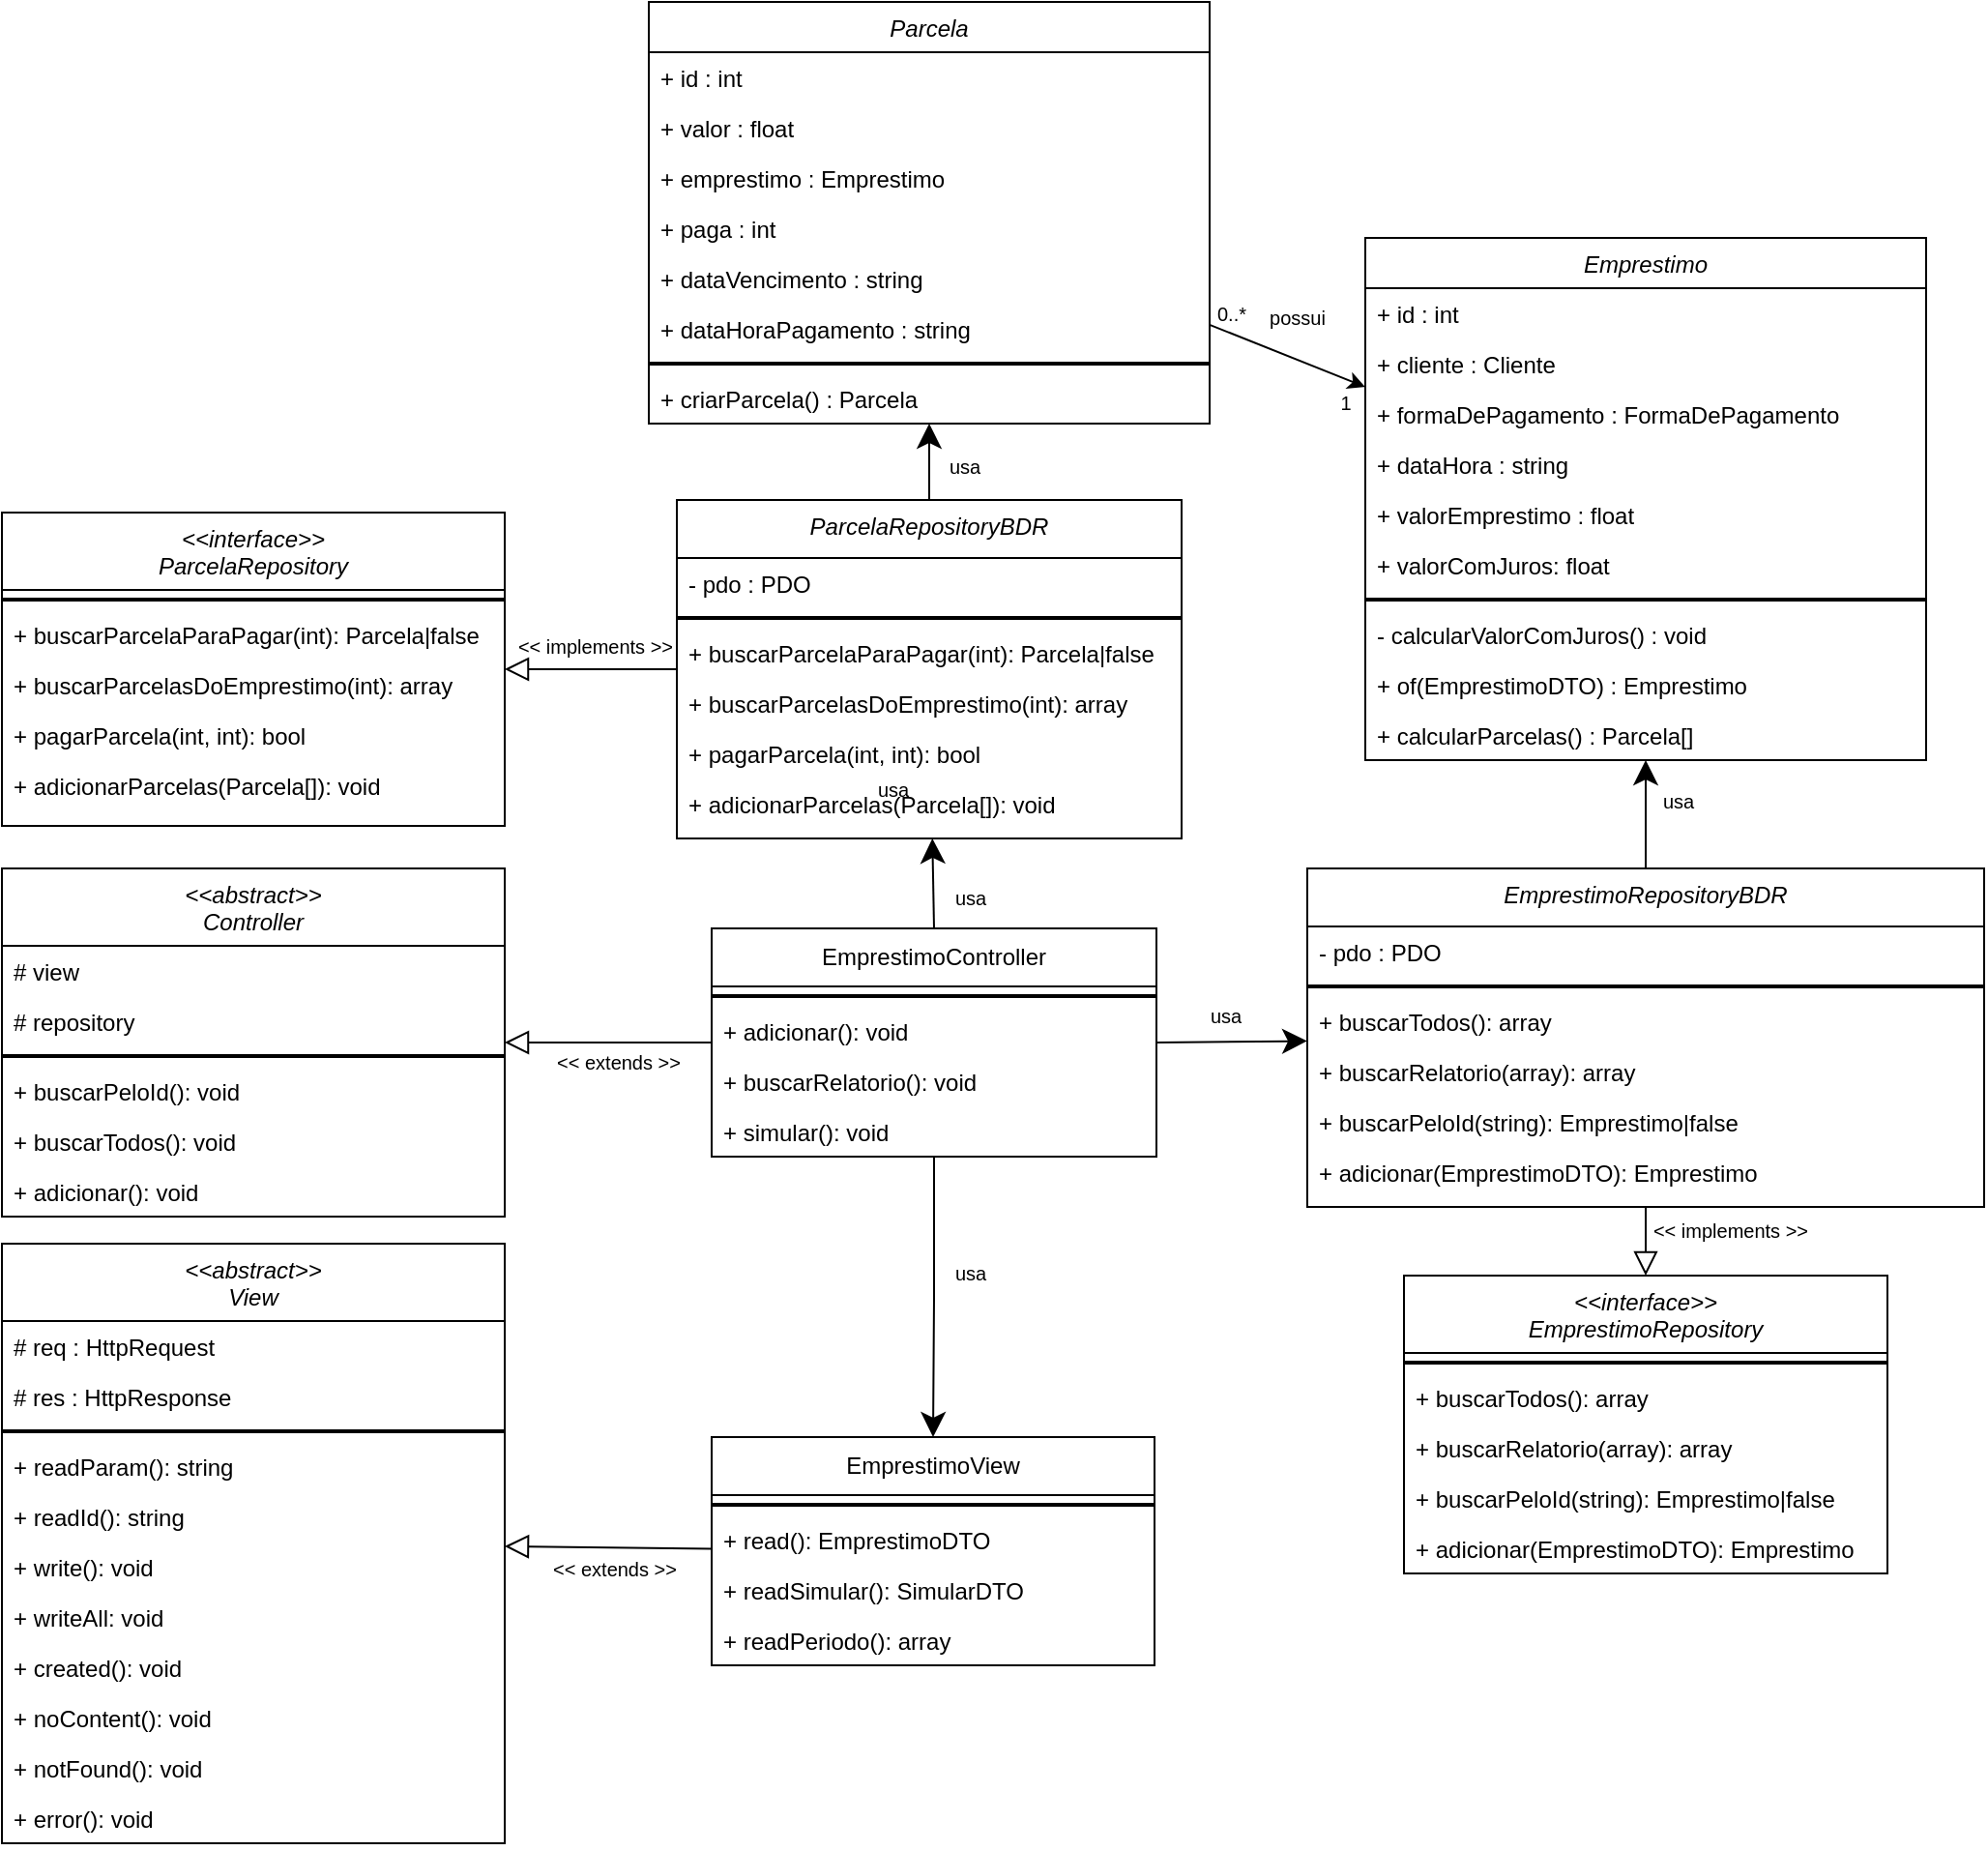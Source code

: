 <mxfile version="24.2.5" type="device">
  <diagram id="C5RBs43oDa-KdzZeNtuy" name="Page-1">
    <mxGraphModel dx="3033" dy="1286" grid="1" gridSize="10" guides="1" tooltips="1" connect="1" arrows="1" fold="1" page="1" pageScale="1" pageWidth="827" pageHeight="1169" math="0" shadow="0">
      <root>
        <mxCell id="WIyWlLk6GJQsqaUBKTNV-0" />
        <mxCell id="WIyWlLk6GJQsqaUBKTNV-1" parent="WIyWlLk6GJQsqaUBKTNV-0" />
        <mxCell id="zkfFHV4jXpPFQw0GAbJ--0" value="Emprestimo" style="swimlane;fontStyle=2;align=center;verticalAlign=top;childLayout=stackLayout;horizontal=1;startSize=26;horizontalStack=0;resizeParent=1;resizeLast=0;collapsible=1;marginBottom=0;rounded=0;shadow=0;strokeWidth=1;" parent="WIyWlLk6GJQsqaUBKTNV-1" vertex="1">
          <mxGeometry x="405" y="144" width="290" height="270" as="geometry">
            <mxRectangle x="230" y="140" width="160" height="26" as="alternateBounds" />
          </mxGeometry>
        </mxCell>
        <mxCell id="zkfFHV4jXpPFQw0GAbJ--1" value="+ id : int" style="text;align=left;verticalAlign=top;spacingLeft=4;spacingRight=4;overflow=hidden;rotatable=0;points=[[0,0.5],[1,0.5]];portConstraint=eastwest;" parent="zkfFHV4jXpPFQw0GAbJ--0" vertex="1">
          <mxGeometry y="26" width="290" height="26" as="geometry" />
        </mxCell>
        <mxCell id="zkfFHV4jXpPFQw0GAbJ--2" value="+ cliente : Cliente" style="text;align=left;verticalAlign=top;spacingLeft=4;spacingRight=4;overflow=hidden;rotatable=0;points=[[0,0.5],[1,0.5]];portConstraint=eastwest;rounded=0;shadow=0;html=0;" parent="zkfFHV4jXpPFQw0GAbJ--0" vertex="1">
          <mxGeometry y="52" width="290" height="26" as="geometry" />
        </mxCell>
        <mxCell id="zkfFHV4jXpPFQw0GAbJ--3" value="+ formaDePagamento : FormaDePagamento" style="text;align=left;verticalAlign=top;spacingLeft=4;spacingRight=4;overflow=hidden;rotatable=0;points=[[0,0.5],[1,0.5]];portConstraint=eastwest;rounded=0;shadow=0;html=0;" parent="zkfFHV4jXpPFQw0GAbJ--0" vertex="1">
          <mxGeometry y="78" width="290" height="26" as="geometry" />
        </mxCell>
        <mxCell id="FDm9K9OgZXYlGnzYdE6Z-0" value="+ dataHora : string" style="text;align=left;verticalAlign=top;spacingLeft=4;spacingRight=4;overflow=hidden;rotatable=0;points=[[0,0.5],[1,0.5]];portConstraint=eastwest;" parent="zkfFHV4jXpPFQw0GAbJ--0" vertex="1">
          <mxGeometry y="104" width="290" height="26" as="geometry" />
        </mxCell>
        <mxCell id="zkfFHV4jXpPFQw0GAbJ--5" value="+ valorEmprestimo : float&#xa;" style="text;align=left;verticalAlign=top;spacingLeft=4;spacingRight=4;overflow=hidden;rotatable=0;points=[[0,0.5],[1,0.5]];portConstraint=eastwest;" parent="zkfFHV4jXpPFQw0GAbJ--0" vertex="1">
          <mxGeometry y="130" width="290" height="26" as="geometry" />
        </mxCell>
        <mxCell id="xhmtxkkdUhrxXhgRXGaF-22" value="+ valorComJuros: float&#xa;" style="text;align=left;verticalAlign=top;spacingLeft=4;spacingRight=4;overflow=hidden;rotatable=0;points=[[0,0.5],[1,0.5]];portConstraint=eastwest;" parent="zkfFHV4jXpPFQw0GAbJ--0" vertex="1">
          <mxGeometry y="156" width="290" height="26" as="geometry" />
        </mxCell>
        <mxCell id="zfqGbD3eHQCys-1M-Mq3-1" value="" style="line;strokeWidth=2;html=1;" parent="zkfFHV4jXpPFQw0GAbJ--0" vertex="1">
          <mxGeometry y="182" width="290" height="10" as="geometry" />
        </mxCell>
        <mxCell id="xhmtxkkdUhrxXhgRXGaF-24" value="- calcularValorComJuros() : void" style="text;align=left;verticalAlign=top;spacingLeft=4;spacingRight=4;overflow=hidden;rotatable=0;points=[[0,0.5],[1,0.5]];portConstraint=eastwest;" parent="zkfFHV4jXpPFQw0GAbJ--0" vertex="1">
          <mxGeometry y="192" width="290" height="26" as="geometry" />
        </mxCell>
        <mxCell id="zfqGbD3eHQCys-1M-Mq3-2" value="+ of(EmprestimoDTO) : Emprestimo" style="text;align=left;verticalAlign=top;spacingLeft=4;spacingRight=4;overflow=hidden;rotatable=0;points=[[0,0.5],[1,0.5]];portConstraint=eastwest;" parent="zkfFHV4jXpPFQw0GAbJ--0" vertex="1">
          <mxGeometry y="218" width="290" height="26" as="geometry" />
        </mxCell>
        <mxCell id="xhmtxkkdUhrxXhgRXGaF-23" value="+ calcularParcelas() : Parcela[]" style="text;align=left;verticalAlign=top;spacingLeft=4;spacingRight=4;overflow=hidden;rotatable=0;points=[[0,0.5],[1,0.5]];portConstraint=eastwest;" parent="zkfFHV4jXpPFQw0GAbJ--0" vertex="1">
          <mxGeometry y="244" width="290" height="26" as="geometry" />
        </mxCell>
        <mxCell id="V_WYXQO6eJnQUCukjR7P-0" style="edgeStyle=orthogonalEdgeStyle;rounded=0;orthogonalLoop=1;jettySize=auto;html=1;endArrow=block;endFill=0;endSize=10;" parent="WIyWlLk6GJQsqaUBKTNV-1" source="FDm9K9OgZXYlGnzYdE6Z-1" target="FDm9K9OgZXYlGnzYdE6Z-13" edge="1">
          <mxGeometry relative="1" as="geometry" />
        </mxCell>
        <mxCell id="V_WYXQO6eJnQUCukjR7P-3" style="edgeStyle=orthogonalEdgeStyle;rounded=0;orthogonalLoop=1;jettySize=auto;html=1;endSize=10;" parent="WIyWlLk6GJQsqaUBKTNV-1" source="FDm9K9OgZXYlGnzYdE6Z-1" target="FDm9K9OgZXYlGnzYdE6Z-37" edge="1">
          <mxGeometry relative="1" as="geometry" />
        </mxCell>
        <mxCell id="FDm9K9OgZXYlGnzYdE6Z-1" value="EmprestimoController" style="swimlane;fontStyle=0;childLayout=stackLayout;horizontal=1;startSize=30;horizontalStack=0;resizeParent=1;resizeParentMax=0;resizeLast=0;collapsible=1;marginBottom=0;whiteSpace=wrap;html=1;" parent="WIyWlLk6GJQsqaUBKTNV-1" vertex="1">
          <mxGeometry x="67" y="501" width="230" height="118" as="geometry" />
        </mxCell>
        <mxCell id="FDm9K9OgZXYlGnzYdE6Z-5" value="" style="line;strokeWidth=2;html=1;" parent="FDm9K9OgZXYlGnzYdE6Z-1" vertex="1">
          <mxGeometry y="30" width="230" height="10" as="geometry" />
        </mxCell>
        <mxCell id="xhmtxkkdUhrxXhgRXGaF-9" value="+ adicionar(): void" style="text;align=left;verticalAlign=top;spacingLeft=4;spacingRight=4;overflow=hidden;rotatable=0;points=[[0,0.5],[1,0.5]];portConstraint=eastwest;" parent="FDm9K9OgZXYlGnzYdE6Z-1" vertex="1">
          <mxGeometry y="40" width="230" height="26" as="geometry" />
        </mxCell>
        <mxCell id="xhmtxkkdUhrxXhgRXGaF-10" value="+ buscarRelatorio(): void" style="text;align=left;verticalAlign=top;spacingLeft=4;spacingRight=4;overflow=hidden;rotatable=0;points=[[0,0.5],[1,0.5]];portConstraint=eastwest;" parent="FDm9K9OgZXYlGnzYdE6Z-1" vertex="1">
          <mxGeometry y="66" width="230" height="26" as="geometry" />
        </mxCell>
        <mxCell id="xhmtxkkdUhrxXhgRXGaF-11" value="+ simular(): void" style="text;align=left;verticalAlign=top;spacingLeft=4;spacingRight=4;overflow=hidden;rotatable=0;points=[[0,0.5],[1,0.5]];portConstraint=eastwest;" parent="FDm9K9OgZXYlGnzYdE6Z-1" vertex="1">
          <mxGeometry y="92" width="230" height="26" as="geometry" />
        </mxCell>
        <mxCell id="FDm9K9OgZXYlGnzYdE6Z-13" value="&lt;&lt;abstract&gt;&gt;&#xa;Controller" style="swimlane;fontStyle=2;align=center;verticalAlign=top;childLayout=stackLayout;horizontal=1;startSize=40;horizontalStack=0;resizeParent=1;resizeLast=0;collapsible=1;marginBottom=0;rounded=0;shadow=0;strokeWidth=1;" parent="WIyWlLk6GJQsqaUBKTNV-1" vertex="1">
          <mxGeometry x="-300" y="470" width="260" height="180" as="geometry">
            <mxRectangle x="230" y="140" width="160" height="26" as="alternateBounds" />
          </mxGeometry>
        </mxCell>
        <mxCell id="FDm9K9OgZXYlGnzYdE6Z-14" value="# view" style="text;align=left;verticalAlign=top;spacingLeft=4;spacingRight=4;overflow=hidden;rotatable=0;points=[[0,0.5],[1,0.5]];portConstraint=eastwest;" parent="FDm9K9OgZXYlGnzYdE6Z-13" vertex="1">
          <mxGeometry y="40" width="260" height="26" as="geometry" />
        </mxCell>
        <mxCell id="FDm9K9OgZXYlGnzYdE6Z-15" value="# repository" style="text;align=left;verticalAlign=top;spacingLeft=4;spacingRight=4;overflow=hidden;rotatable=0;points=[[0,0.5],[1,0.5]];portConstraint=eastwest;rounded=0;shadow=0;html=0;" parent="FDm9K9OgZXYlGnzYdE6Z-13" vertex="1">
          <mxGeometry y="66" width="260" height="26" as="geometry" />
        </mxCell>
        <mxCell id="FDm9K9OgZXYlGnzYdE6Z-20" value="" style="line;strokeWidth=2;html=1;" parent="FDm9K9OgZXYlGnzYdE6Z-13" vertex="1">
          <mxGeometry y="92" width="260" height="10" as="geometry" />
        </mxCell>
        <mxCell id="FDm9K9OgZXYlGnzYdE6Z-17" value="+ buscarPeloId(): void" style="text;align=left;verticalAlign=top;spacingLeft=4;spacingRight=4;overflow=hidden;rotatable=0;points=[[0,0.5],[1,0.5]];portConstraint=eastwest;" parent="FDm9K9OgZXYlGnzYdE6Z-13" vertex="1">
          <mxGeometry y="102" width="260" height="26" as="geometry" />
        </mxCell>
        <mxCell id="FDm9K9OgZXYlGnzYdE6Z-18" value="+ buscarTodos(): void" style="text;align=left;verticalAlign=top;spacingLeft=4;spacingRight=4;overflow=hidden;rotatable=0;points=[[0,0.5],[1,0.5]];portConstraint=eastwest;" parent="FDm9K9OgZXYlGnzYdE6Z-13" vertex="1">
          <mxGeometry y="128" width="260" height="26" as="geometry" />
        </mxCell>
        <mxCell id="FDm9K9OgZXYlGnzYdE6Z-21" value="+ adicionar(): void" style="text;align=left;verticalAlign=top;spacingLeft=4;spacingRight=4;overflow=hidden;rotatable=0;points=[[0,0.5],[1,0.5]];portConstraint=eastwest;" parent="FDm9K9OgZXYlGnzYdE6Z-13" vertex="1">
          <mxGeometry y="154" width="260" height="26" as="geometry" />
        </mxCell>
        <mxCell id="FDm9K9OgZXYlGnzYdE6Z-26" value="&lt;&lt;abstract&gt;&gt;&#xa;View" style="swimlane;fontStyle=2;align=center;verticalAlign=top;childLayout=stackLayout;horizontal=1;startSize=40;horizontalStack=0;resizeParent=1;resizeLast=0;collapsible=1;marginBottom=0;rounded=0;shadow=0;strokeWidth=1;" parent="WIyWlLk6GJQsqaUBKTNV-1" vertex="1">
          <mxGeometry x="-300" y="664" width="260" height="310" as="geometry">
            <mxRectangle x="230" y="140" width="160" height="26" as="alternateBounds" />
          </mxGeometry>
        </mxCell>
        <mxCell id="FDm9K9OgZXYlGnzYdE6Z-27" value="# req : HttpRequest" style="text;align=left;verticalAlign=top;spacingLeft=4;spacingRight=4;overflow=hidden;rotatable=0;points=[[0,0.5],[1,0.5]];portConstraint=eastwest;" parent="FDm9K9OgZXYlGnzYdE6Z-26" vertex="1">
          <mxGeometry y="40" width="260" height="26" as="geometry" />
        </mxCell>
        <mxCell id="FDm9K9OgZXYlGnzYdE6Z-28" value="# res : HttpResponse" style="text;align=left;verticalAlign=top;spacingLeft=4;spacingRight=4;overflow=hidden;rotatable=0;points=[[0,0.5],[1,0.5]];portConstraint=eastwest;rounded=0;shadow=0;html=0;" parent="FDm9K9OgZXYlGnzYdE6Z-26" vertex="1">
          <mxGeometry y="66" width="260" height="26" as="geometry" />
        </mxCell>
        <mxCell id="FDm9K9OgZXYlGnzYdE6Z-30" value="" style="line;strokeWidth=2;html=1;" parent="FDm9K9OgZXYlGnzYdE6Z-26" vertex="1">
          <mxGeometry y="92" width="260" height="10" as="geometry" />
        </mxCell>
        <mxCell id="FDm9K9OgZXYlGnzYdE6Z-33" value="+ readParam(): string" style="text;align=left;verticalAlign=top;spacingLeft=4;spacingRight=4;overflow=hidden;rotatable=0;points=[[0,0.5],[1,0.5]];portConstraint=eastwest;" parent="FDm9K9OgZXYlGnzYdE6Z-26" vertex="1">
          <mxGeometry y="102" width="260" height="26" as="geometry" />
        </mxCell>
        <mxCell id="xhmtxkkdUhrxXhgRXGaF-0" value="+ readId(): string" style="text;align=left;verticalAlign=top;spacingLeft=4;spacingRight=4;overflow=hidden;rotatable=0;points=[[0,0.5],[1,0.5]];portConstraint=eastwest;" parent="FDm9K9OgZXYlGnzYdE6Z-26" vertex="1">
          <mxGeometry y="128" width="260" height="26" as="geometry" />
        </mxCell>
        <mxCell id="FDm9K9OgZXYlGnzYdE6Z-31" value="+ write(): void " style="text;align=left;verticalAlign=top;spacingLeft=4;spacingRight=4;overflow=hidden;rotatable=0;points=[[0,0.5],[1,0.5]];portConstraint=eastwest;" parent="FDm9K9OgZXYlGnzYdE6Z-26" vertex="1">
          <mxGeometry y="154" width="260" height="26" as="geometry" />
        </mxCell>
        <mxCell id="FDm9K9OgZXYlGnzYdE6Z-36" value="+ writeAll: void" style="text;align=left;verticalAlign=top;spacingLeft=4;spacingRight=4;overflow=hidden;rotatable=0;points=[[0,0.5],[1,0.5]];portConstraint=eastwest;" parent="FDm9K9OgZXYlGnzYdE6Z-26" vertex="1">
          <mxGeometry y="180" width="260" height="26" as="geometry" />
        </mxCell>
        <mxCell id="FDm9K9OgZXYlGnzYdE6Z-32" value="+ created(): void" style="text;align=left;verticalAlign=top;spacingLeft=4;spacingRight=4;overflow=hidden;rotatable=0;points=[[0,0.5],[1,0.5]];portConstraint=eastwest;" parent="FDm9K9OgZXYlGnzYdE6Z-26" vertex="1">
          <mxGeometry y="206" width="260" height="26" as="geometry" />
        </mxCell>
        <mxCell id="xhmtxkkdUhrxXhgRXGaF-1" value="+ noContent(): void" style="text;align=left;verticalAlign=top;spacingLeft=4;spacingRight=4;overflow=hidden;rotatable=0;points=[[0,0.5],[1,0.5]];portConstraint=eastwest;" parent="FDm9K9OgZXYlGnzYdE6Z-26" vertex="1">
          <mxGeometry y="232" width="260" height="26" as="geometry" />
        </mxCell>
        <mxCell id="FDm9K9OgZXYlGnzYdE6Z-34" value="+ notFound(): void" style="text;align=left;verticalAlign=top;spacingLeft=4;spacingRight=4;overflow=hidden;rotatable=0;points=[[0,0.5],[1,0.5]];portConstraint=eastwest;" parent="FDm9K9OgZXYlGnzYdE6Z-26" vertex="1">
          <mxGeometry y="258" width="260" height="26" as="geometry" />
        </mxCell>
        <mxCell id="FDm9K9OgZXYlGnzYdE6Z-35" value="+ error(): void" style="text;align=left;verticalAlign=top;spacingLeft=4;spacingRight=4;overflow=hidden;rotatable=0;points=[[0,0.5],[1,0.5]];portConstraint=eastwest;" parent="FDm9K9OgZXYlGnzYdE6Z-26" vertex="1">
          <mxGeometry y="284" width="260" height="26" as="geometry" />
        </mxCell>
        <mxCell id="FDm9K9OgZXYlGnzYdE6Z-37" value="EmprestimoView" style="swimlane;fontStyle=0;childLayout=stackLayout;horizontal=1;startSize=30;horizontalStack=0;resizeParent=1;resizeParentMax=0;resizeLast=0;collapsible=1;marginBottom=0;whiteSpace=wrap;html=1;" parent="WIyWlLk6GJQsqaUBKTNV-1" vertex="1">
          <mxGeometry x="67" y="764" width="229" height="118" as="geometry" />
        </mxCell>
        <mxCell id="FDm9K9OgZXYlGnzYdE6Z-38" value="" style="line;strokeWidth=2;html=1;" parent="FDm9K9OgZXYlGnzYdE6Z-37" vertex="1">
          <mxGeometry y="30" width="229" height="10" as="geometry" />
        </mxCell>
        <mxCell id="zfqGbD3eHQCys-1M-Mq3-0" value="+ read(): EmprestimoDTO" style="text;align=left;verticalAlign=top;spacingLeft=4;spacingRight=4;overflow=hidden;rotatable=0;points=[[0,0.5],[1,0.5]];portConstraint=eastwest;" parent="FDm9K9OgZXYlGnzYdE6Z-37" vertex="1">
          <mxGeometry y="40" width="229" height="26" as="geometry" />
        </mxCell>
        <mxCell id="xhmtxkkdUhrxXhgRXGaF-4" value="+ readSimular(): SimularDTO" style="text;align=left;verticalAlign=top;spacingLeft=4;spacingRight=4;overflow=hidden;rotatable=0;points=[[0,0.5],[1,0.5]];portConstraint=eastwest;" parent="FDm9K9OgZXYlGnzYdE6Z-37" vertex="1">
          <mxGeometry y="66" width="229" height="26" as="geometry" />
        </mxCell>
        <mxCell id="xhmtxkkdUhrxXhgRXGaF-6" value="+ readPeriodo(): array" style="text;align=left;verticalAlign=top;spacingLeft=4;spacingRight=4;overflow=hidden;rotatable=0;points=[[0,0.5],[1,0.5]];portConstraint=eastwest;" parent="FDm9K9OgZXYlGnzYdE6Z-37" vertex="1">
          <mxGeometry y="92" width="229" height="26" as="geometry" />
        </mxCell>
        <mxCell id="FDm9K9OgZXYlGnzYdE6Z-40" value="&lt;&lt;interface&gt;&gt;&#xa;EmprestimoRepository" style="swimlane;fontStyle=2;align=center;verticalAlign=top;childLayout=stackLayout;horizontal=1;startSize=40;horizontalStack=0;resizeParent=1;resizeLast=0;collapsible=1;marginBottom=0;rounded=0;shadow=0;strokeWidth=1;" parent="WIyWlLk6GJQsqaUBKTNV-1" vertex="1">
          <mxGeometry x="425" y="680.5" width="250" height="154" as="geometry">
            <mxRectangle x="230" y="140" width="160" height="26" as="alternateBounds" />
          </mxGeometry>
        </mxCell>
        <mxCell id="FDm9K9OgZXYlGnzYdE6Z-43" value="" style="line;strokeWidth=2;html=1;" parent="FDm9K9OgZXYlGnzYdE6Z-40" vertex="1">
          <mxGeometry y="40" width="250" height="10" as="geometry" />
        </mxCell>
        <mxCell id="FDm9K9OgZXYlGnzYdE6Z-44" value="+ buscarTodos(): array" style="text;align=left;verticalAlign=top;spacingLeft=4;spacingRight=4;overflow=hidden;rotatable=0;points=[[0,0.5],[1,0.5]];portConstraint=eastwest;" parent="FDm9K9OgZXYlGnzYdE6Z-40" vertex="1">
          <mxGeometry y="50" width="250" height="26" as="geometry" />
        </mxCell>
        <mxCell id="xhmtxkkdUhrxXhgRXGaF-16" value="+ buscarRelatorio(array): array" style="text;align=left;verticalAlign=top;spacingLeft=4;spacingRight=4;overflow=hidden;rotatable=0;points=[[0,0.5],[1,0.5]];portConstraint=eastwest;" parent="FDm9K9OgZXYlGnzYdE6Z-40" vertex="1">
          <mxGeometry y="76" width="250" height="26" as="geometry" />
        </mxCell>
        <mxCell id="FDm9K9OgZXYlGnzYdE6Z-45" value="+ buscarPeloId(string): Emprestimo|false" style="text;align=left;verticalAlign=top;spacingLeft=4;spacingRight=4;overflow=hidden;rotatable=0;points=[[0,0.5],[1,0.5]];portConstraint=eastwest;" parent="FDm9K9OgZXYlGnzYdE6Z-40" vertex="1">
          <mxGeometry y="102" width="250" height="26" as="geometry" />
        </mxCell>
        <mxCell id="FDm9K9OgZXYlGnzYdE6Z-46" value="+ adicionar(EmprestimoDTO): Emprestimo" style="text;align=left;verticalAlign=top;spacingLeft=4;spacingRight=4;overflow=hidden;rotatable=0;points=[[0,0.5],[1,0.5]];portConstraint=eastwest;" parent="FDm9K9OgZXYlGnzYdE6Z-40" vertex="1">
          <mxGeometry y="128" width="250" height="26" as="geometry" />
        </mxCell>
        <mxCell id="FDm9K9OgZXYlGnzYdE6Z-50" value="EmprestimoRepositoryBDR" style="swimlane;fontStyle=2;align=center;verticalAlign=top;childLayout=stackLayout;horizontal=1;startSize=30;horizontalStack=0;resizeParent=1;resizeLast=0;collapsible=1;marginBottom=0;rounded=0;shadow=0;strokeWidth=1;" parent="WIyWlLk6GJQsqaUBKTNV-1" vertex="1">
          <mxGeometry x="375" y="470" width="350" height="175" as="geometry">
            <mxRectangle x="230" y="140" width="160" height="26" as="alternateBounds" />
          </mxGeometry>
        </mxCell>
        <mxCell id="FDm9K9OgZXYlGnzYdE6Z-51" value="- pdo : PDO" style="text;align=left;verticalAlign=top;spacingLeft=4;spacingRight=4;overflow=hidden;rotatable=0;points=[[0,0.5],[1,0.5]];portConstraint=eastwest;" parent="FDm9K9OgZXYlGnzYdE6Z-50" vertex="1">
          <mxGeometry y="30" width="350" height="26" as="geometry" />
        </mxCell>
        <mxCell id="FDm9K9OgZXYlGnzYdE6Z-54" value="" style="line;strokeWidth=2;html=1;" parent="FDm9K9OgZXYlGnzYdE6Z-50" vertex="1">
          <mxGeometry y="56" width="350" height="10" as="geometry" />
        </mxCell>
        <mxCell id="xhmtxkkdUhrxXhgRXGaF-17" value="+ buscarTodos(): array" style="text;align=left;verticalAlign=top;spacingLeft=4;spacingRight=4;overflow=hidden;rotatable=0;points=[[0,0.5],[1,0.5]];portConstraint=eastwest;" parent="FDm9K9OgZXYlGnzYdE6Z-50" vertex="1">
          <mxGeometry y="66" width="350" height="26" as="geometry" />
        </mxCell>
        <mxCell id="xhmtxkkdUhrxXhgRXGaF-18" value="+ buscarRelatorio(array): array" style="text;align=left;verticalAlign=top;spacingLeft=4;spacingRight=4;overflow=hidden;rotatable=0;points=[[0,0.5],[1,0.5]];portConstraint=eastwest;" parent="FDm9K9OgZXYlGnzYdE6Z-50" vertex="1">
          <mxGeometry y="92" width="350" height="26" as="geometry" />
        </mxCell>
        <mxCell id="xhmtxkkdUhrxXhgRXGaF-19" value="+ buscarPeloId(string): Emprestimo|false" style="text;align=left;verticalAlign=top;spacingLeft=4;spacingRight=4;overflow=hidden;rotatable=0;points=[[0,0.5],[1,0.5]];portConstraint=eastwest;" parent="FDm9K9OgZXYlGnzYdE6Z-50" vertex="1">
          <mxGeometry y="118" width="350" height="26" as="geometry" />
        </mxCell>
        <mxCell id="xhmtxkkdUhrxXhgRXGaF-20" value="+ adicionar(EmprestimoDTO): Emprestimo" style="text;align=left;verticalAlign=top;spacingLeft=4;spacingRight=4;overflow=hidden;rotatable=0;points=[[0,0.5],[1,0.5]];portConstraint=eastwest;" parent="FDm9K9OgZXYlGnzYdE6Z-50" vertex="1">
          <mxGeometry y="144" width="350" height="26" as="geometry" />
        </mxCell>
        <mxCell id="FDm9K9OgZXYlGnzYdE6Z-59" value="" style="endArrow=classic;html=1;rounded=0;endFill=1;startSize=20;sourcePerimeterSpacing=20;endSize=10;exitX=1;exitY=0.5;exitDx=0;exitDy=0;" parent="WIyWlLk6GJQsqaUBKTNV-1" source="FDm9K9OgZXYlGnzYdE6Z-1" target="FDm9K9OgZXYlGnzYdE6Z-50" edge="1">
          <mxGeometry width="50" height="50" relative="1" as="geometry">
            <mxPoint x="338" y="600" as="sourcePoint" />
            <mxPoint x="378" y="540" as="targetPoint" />
            <Array as="points" />
          </mxGeometry>
        </mxCell>
        <mxCell id="FDm9K9OgZXYlGnzYdE6Z-60" value="" style="endArrow=classic;html=1;rounded=0;endFill=1;startSize=20;sourcePerimeterSpacing=20;endSize=10;exitX=0.5;exitY=0;exitDx=0;exitDy=0;entryX=0.5;entryY=1;entryDx=0;entryDy=0;" parent="WIyWlLk6GJQsqaUBKTNV-1" source="FDm9K9OgZXYlGnzYdE6Z-50" target="zkfFHV4jXpPFQw0GAbJ--0" edge="1">
          <mxGeometry width="50" height="50" relative="1" as="geometry">
            <mxPoint x="292" y="320" as="sourcePoint" />
            <mxPoint x="642" y="260" as="targetPoint" />
            <Array as="points" />
          </mxGeometry>
        </mxCell>
        <mxCell id="FDm9K9OgZXYlGnzYdE6Z-62" value="" style="endArrow=block;html=1;rounded=0;endFill=0;startSize=20;sourcePerimeterSpacing=20;endSize=10;exitX=0.5;exitY=1;exitDx=0;exitDy=0;entryX=0.5;entryY=0;entryDx=0;entryDy=0;" parent="WIyWlLk6GJQsqaUBKTNV-1" source="FDm9K9OgZXYlGnzYdE6Z-50" target="FDm9K9OgZXYlGnzYdE6Z-40" edge="1">
          <mxGeometry width="50" height="50" relative="1" as="geometry">
            <mxPoint x="643" y="610" as="sourcePoint" />
            <mxPoint x="598" y="670" as="targetPoint" />
            <Array as="points" />
          </mxGeometry>
        </mxCell>
        <mxCell id="V_WYXQO6eJnQUCukjR7P-1" style="rounded=0;orthogonalLoop=1;jettySize=auto;html=1;endSize=10;endArrow=block;endFill=0;" parent="WIyWlLk6GJQsqaUBKTNV-1" source="FDm9K9OgZXYlGnzYdE6Z-37" target="FDm9K9OgZXYlGnzYdE6Z-26" edge="1">
          <mxGeometry relative="1" as="geometry" />
        </mxCell>
        <mxCell id="xhmtxkkdUhrxXhgRXGaF-2" value="&amp;lt;&amp;lt; implements &amp;gt;&amp;gt;" style="text;html=1;align=center;verticalAlign=middle;whiteSpace=wrap;rounded=0;fillColor=none;fontSize=10;" parent="WIyWlLk6GJQsqaUBKTNV-1" vertex="1">
          <mxGeometry x="539" y="642" width="110" height="30" as="geometry" />
        </mxCell>
        <mxCell id="xhmtxkkdUhrxXhgRXGaF-12" value="&amp;lt;&amp;lt; extends &amp;gt;&amp;gt;" style="text;html=1;align=center;verticalAlign=middle;whiteSpace=wrap;rounded=0;fillColor=none;fontSize=10;" parent="WIyWlLk6GJQsqaUBKTNV-1" vertex="1">
          <mxGeometry x="-38" y="817" width="110" height="30" as="geometry" />
        </mxCell>
        <mxCell id="xhmtxkkdUhrxXhgRXGaF-13" value="&amp;lt;&amp;lt; extends &amp;gt;&amp;gt;" style="text;html=1;align=center;verticalAlign=middle;whiteSpace=wrap;rounded=0;fillColor=none;fontSize=10;" parent="WIyWlLk6GJQsqaUBKTNV-1" vertex="1">
          <mxGeometry x="-36" y="555" width="110" height="30" as="geometry" />
        </mxCell>
        <mxCell id="xhmtxkkdUhrxXhgRXGaF-14" value="usa" style="text;html=1;align=center;verticalAlign=middle;whiteSpace=wrap;rounded=0;fillColor=none;fontSize=10;" parent="WIyWlLk6GJQsqaUBKTNV-1" vertex="1">
          <mxGeometry x="141" y="414" width="40" height="30" as="geometry" />
        </mxCell>
        <mxCell id="xhmtxkkdUhrxXhgRXGaF-15" value="usa" style="text;html=1;align=center;verticalAlign=middle;whiteSpace=wrap;rounded=0;fillColor=none;fontSize=10;" parent="WIyWlLk6GJQsqaUBKTNV-1" vertex="1">
          <mxGeometry x="313" y="531" width="40" height="30" as="geometry" />
        </mxCell>
        <mxCell id="xhmtxkkdUhrxXhgRXGaF-21" value="usa" style="text;html=1;align=center;verticalAlign=middle;whiteSpace=wrap;rounded=0;fillColor=none;fontSize=10;" parent="WIyWlLk6GJQsqaUBKTNV-1" vertex="1">
          <mxGeometry x="547" y="420" width="40" height="30" as="geometry" />
        </mxCell>
        <mxCell id="p38PDNGRwSynTFj5Dg-m-15" style="edgeStyle=orthogonalEdgeStyle;rounded=0;orthogonalLoop=1;jettySize=auto;html=1;endArrow=block;endFill=0;endSize=10;" edge="1" parent="WIyWlLk6GJQsqaUBKTNV-1" source="p38PDNGRwSynTFj5Dg-m-0" target="p38PDNGRwSynTFj5Dg-m-7">
          <mxGeometry relative="1" as="geometry" />
        </mxCell>
        <mxCell id="p38PDNGRwSynTFj5Dg-m-31" style="edgeStyle=orthogonalEdgeStyle;rounded=0;orthogonalLoop=1;jettySize=auto;html=1;endSize=10;" edge="1" parent="WIyWlLk6GJQsqaUBKTNV-1" source="p38PDNGRwSynTFj5Dg-m-0" target="p38PDNGRwSynTFj5Dg-m-20">
          <mxGeometry relative="1" as="geometry" />
        </mxCell>
        <mxCell id="p38PDNGRwSynTFj5Dg-m-0" value="ParcelaRepositoryBDR" style="swimlane;fontStyle=2;align=center;verticalAlign=top;childLayout=stackLayout;horizontal=1;startSize=30;horizontalStack=0;resizeParent=1;resizeLast=0;collapsible=1;marginBottom=0;rounded=0;shadow=0;strokeWidth=1;" vertex="1" parent="WIyWlLk6GJQsqaUBKTNV-1">
          <mxGeometry x="49" y="279.5" width="261" height="175" as="geometry">
            <mxRectangle x="230" y="140" width="160" height="26" as="alternateBounds" />
          </mxGeometry>
        </mxCell>
        <mxCell id="p38PDNGRwSynTFj5Dg-m-1" value="- pdo : PDO" style="text;align=left;verticalAlign=top;spacingLeft=4;spacingRight=4;overflow=hidden;rotatable=0;points=[[0,0.5],[1,0.5]];portConstraint=eastwest;" vertex="1" parent="p38PDNGRwSynTFj5Dg-m-0">
          <mxGeometry y="30" width="261" height="26" as="geometry" />
        </mxCell>
        <mxCell id="p38PDNGRwSynTFj5Dg-m-2" value="" style="line;strokeWidth=2;html=1;" vertex="1" parent="p38PDNGRwSynTFj5Dg-m-0">
          <mxGeometry y="56" width="261" height="10" as="geometry" />
        </mxCell>
        <mxCell id="p38PDNGRwSynTFj5Dg-m-3" value="+ buscarParcelaParaPagar(int): Parcela|false" style="text;align=left;verticalAlign=top;spacingLeft=4;spacingRight=4;overflow=hidden;rotatable=0;points=[[0,0.5],[1,0.5]];portConstraint=eastwest;" vertex="1" parent="p38PDNGRwSynTFj5Dg-m-0">
          <mxGeometry y="66" width="261" height="26" as="geometry" />
        </mxCell>
        <mxCell id="p38PDNGRwSynTFj5Dg-m-4" value="+ buscarParcelasDoEmprestimo(int): array" style="text;align=left;verticalAlign=top;spacingLeft=4;spacingRight=4;overflow=hidden;rotatable=0;points=[[0,0.5],[1,0.5]];portConstraint=eastwest;" vertex="1" parent="p38PDNGRwSynTFj5Dg-m-0">
          <mxGeometry y="92" width="261" height="26" as="geometry" />
        </mxCell>
        <mxCell id="p38PDNGRwSynTFj5Dg-m-5" value="+ pagarParcela(int, int): bool" style="text;align=left;verticalAlign=top;spacingLeft=4;spacingRight=4;overflow=hidden;rotatable=0;points=[[0,0.5],[1,0.5]];portConstraint=eastwest;" vertex="1" parent="p38PDNGRwSynTFj5Dg-m-0">
          <mxGeometry y="118" width="261" height="26" as="geometry" />
        </mxCell>
        <mxCell id="p38PDNGRwSynTFj5Dg-m-6" value="+ adicionarParcelas(Parcela[]): void" style="text;align=left;verticalAlign=top;spacingLeft=4;spacingRight=4;overflow=hidden;rotatable=0;points=[[0,0.5],[1,0.5]];portConstraint=eastwest;" vertex="1" parent="p38PDNGRwSynTFj5Dg-m-0">
          <mxGeometry y="144" width="261" height="26" as="geometry" />
        </mxCell>
        <mxCell id="p38PDNGRwSynTFj5Dg-m-7" value="&lt;&lt;interface&gt;&gt;&#xa;ParcelaRepository" style="swimlane;fontStyle=2;align=center;verticalAlign=top;childLayout=stackLayout;horizontal=1;startSize=40;horizontalStack=0;resizeParent=1;resizeLast=0;collapsible=1;marginBottom=0;rounded=0;shadow=0;strokeWidth=1;" vertex="1" parent="WIyWlLk6GJQsqaUBKTNV-1">
          <mxGeometry x="-300" y="286" width="260" height="162" as="geometry">
            <mxRectangle x="230" y="140" width="160" height="26" as="alternateBounds" />
          </mxGeometry>
        </mxCell>
        <mxCell id="p38PDNGRwSynTFj5Dg-m-9" value="" style="line;strokeWidth=2;html=1;" vertex="1" parent="p38PDNGRwSynTFj5Dg-m-7">
          <mxGeometry y="40" width="260" height="10" as="geometry" />
        </mxCell>
        <mxCell id="p38PDNGRwSynTFj5Dg-m-10" value="+ buscarParcelaParaPagar(int): Parcela|false" style="text;align=left;verticalAlign=top;spacingLeft=4;spacingRight=4;overflow=hidden;rotatable=0;points=[[0,0.5],[1,0.5]];portConstraint=eastwest;" vertex="1" parent="p38PDNGRwSynTFj5Dg-m-7">
          <mxGeometry y="50" width="260" height="26" as="geometry" />
        </mxCell>
        <mxCell id="p38PDNGRwSynTFj5Dg-m-11" value="+ buscarParcelasDoEmprestimo(int): array" style="text;align=left;verticalAlign=top;spacingLeft=4;spacingRight=4;overflow=hidden;rotatable=0;points=[[0,0.5],[1,0.5]];portConstraint=eastwest;" vertex="1" parent="p38PDNGRwSynTFj5Dg-m-7">
          <mxGeometry y="76" width="260" height="26" as="geometry" />
        </mxCell>
        <mxCell id="p38PDNGRwSynTFj5Dg-m-12" value="+ pagarParcela(int, int): bool" style="text;align=left;verticalAlign=top;spacingLeft=4;spacingRight=4;overflow=hidden;rotatable=0;points=[[0,0.5],[1,0.5]];portConstraint=eastwest;" vertex="1" parent="p38PDNGRwSynTFj5Dg-m-7">
          <mxGeometry y="102" width="260" height="26" as="geometry" />
        </mxCell>
        <mxCell id="p38PDNGRwSynTFj5Dg-m-13" value="+ adicionarParcelas(Parcela[]): void" style="text;align=left;verticalAlign=top;spacingLeft=4;spacingRight=4;overflow=hidden;rotatable=0;points=[[0,0.5],[1,0.5]];portConstraint=eastwest;" vertex="1" parent="p38PDNGRwSynTFj5Dg-m-7">
          <mxGeometry y="128" width="260" height="26" as="geometry" />
        </mxCell>
        <mxCell id="p38PDNGRwSynTFj5Dg-m-16" value="&amp;lt;&amp;lt; implements &amp;gt;&amp;gt;" style="text;html=1;align=center;verticalAlign=middle;whiteSpace=wrap;rounded=0;fillColor=none;fontSize=10;" vertex="1" parent="WIyWlLk6GJQsqaUBKTNV-1">
          <mxGeometry x="-38" y="340" width="90" height="30" as="geometry" />
        </mxCell>
        <mxCell id="p38PDNGRwSynTFj5Dg-m-17" value="" style="endArrow=classic;html=1;rounded=0;endFill=1;startSize=20;sourcePerimeterSpacing=20;endSize=10;exitX=0.5;exitY=0;exitDx=0;exitDy=0;" edge="1" parent="WIyWlLk6GJQsqaUBKTNV-1" source="FDm9K9OgZXYlGnzYdE6Z-1" target="p38PDNGRwSynTFj5Dg-m-0">
          <mxGeometry width="50" height="50" relative="1" as="geometry">
            <mxPoint x="288" y="570" as="sourcePoint" />
            <mxPoint x="348" y="569" as="targetPoint" />
            <Array as="points" />
          </mxGeometry>
        </mxCell>
        <mxCell id="p38PDNGRwSynTFj5Dg-m-18" value="usa" style="text;html=1;align=center;verticalAlign=middle;whiteSpace=wrap;rounded=0;fillColor=none;fontSize=10;" vertex="1" parent="WIyWlLk6GJQsqaUBKTNV-1">
          <mxGeometry x="181" y="664" width="40" height="30" as="geometry" />
        </mxCell>
        <mxCell id="p38PDNGRwSynTFj5Dg-m-19" value="usa" style="text;html=1;align=center;verticalAlign=middle;whiteSpace=wrap;rounded=0;fillColor=none;fontSize=10;" vertex="1" parent="WIyWlLk6GJQsqaUBKTNV-1">
          <mxGeometry x="181" y="470" width="40" height="30" as="geometry" />
        </mxCell>
        <mxCell id="p38PDNGRwSynTFj5Dg-m-35" style="rounded=0;orthogonalLoop=1;jettySize=auto;html=1;" edge="1" parent="WIyWlLk6GJQsqaUBKTNV-1" source="p38PDNGRwSynTFj5Dg-m-20" target="zkfFHV4jXpPFQw0GAbJ--0">
          <mxGeometry relative="1" as="geometry" />
        </mxCell>
        <mxCell id="p38PDNGRwSynTFj5Dg-m-20" value="Parcela" style="swimlane;fontStyle=2;align=center;verticalAlign=top;childLayout=stackLayout;horizontal=1;startSize=26;horizontalStack=0;resizeParent=1;resizeLast=0;collapsible=1;marginBottom=0;rounded=0;shadow=0;strokeWidth=1;" vertex="1" parent="WIyWlLk6GJQsqaUBKTNV-1">
          <mxGeometry x="34.5" y="22" width="290" height="218" as="geometry">
            <mxRectangle x="230" y="140" width="160" height="26" as="alternateBounds" />
          </mxGeometry>
        </mxCell>
        <mxCell id="p38PDNGRwSynTFj5Dg-m-21" value="+ id : int" style="text;align=left;verticalAlign=top;spacingLeft=4;spacingRight=4;overflow=hidden;rotatable=0;points=[[0,0.5],[1,0.5]];portConstraint=eastwest;" vertex="1" parent="p38PDNGRwSynTFj5Dg-m-20">
          <mxGeometry y="26" width="290" height="26" as="geometry" />
        </mxCell>
        <mxCell id="p38PDNGRwSynTFj5Dg-m-22" value="+ valor : float" style="text;align=left;verticalAlign=top;spacingLeft=4;spacingRight=4;overflow=hidden;rotatable=0;points=[[0,0.5],[1,0.5]];portConstraint=eastwest;rounded=0;shadow=0;html=0;" vertex="1" parent="p38PDNGRwSynTFj5Dg-m-20">
          <mxGeometry y="52" width="290" height="26" as="geometry" />
        </mxCell>
        <mxCell id="p38PDNGRwSynTFj5Dg-m-23" value="+ emprestimo : Emprestimo" style="text;align=left;verticalAlign=top;spacingLeft=4;spacingRight=4;overflow=hidden;rotatable=0;points=[[0,0.5],[1,0.5]];portConstraint=eastwest;rounded=0;shadow=0;html=0;" vertex="1" parent="p38PDNGRwSynTFj5Dg-m-20">
          <mxGeometry y="78" width="290" height="26" as="geometry" />
        </mxCell>
        <mxCell id="p38PDNGRwSynTFj5Dg-m-33" value="+ paga : int" style="text;align=left;verticalAlign=top;spacingLeft=4;spacingRight=4;overflow=hidden;rotatable=0;points=[[0,0.5],[1,0.5]];portConstraint=eastwest;" vertex="1" parent="p38PDNGRwSynTFj5Dg-m-20">
          <mxGeometry y="104" width="290" height="26" as="geometry" />
        </mxCell>
        <mxCell id="p38PDNGRwSynTFj5Dg-m-24" value="+ dataVencimento : string" style="text;align=left;verticalAlign=top;spacingLeft=4;spacingRight=4;overflow=hidden;rotatable=0;points=[[0,0.5],[1,0.5]];portConstraint=eastwest;" vertex="1" parent="p38PDNGRwSynTFj5Dg-m-20">
          <mxGeometry y="130" width="290" height="26" as="geometry" />
        </mxCell>
        <mxCell id="p38PDNGRwSynTFj5Dg-m-34" value="+ dataHoraPagamento : string" style="text;align=left;verticalAlign=top;spacingLeft=4;spacingRight=4;overflow=hidden;rotatable=0;points=[[0,0.5],[1,0.5]];portConstraint=eastwest;" vertex="1" parent="p38PDNGRwSynTFj5Dg-m-20">
          <mxGeometry y="156" width="290" height="26" as="geometry" />
        </mxCell>
        <mxCell id="p38PDNGRwSynTFj5Dg-m-27" value="" style="line;strokeWidth=2;html=1;" vertex="1" parent="p38PDNGRwSynTFj5Dg-m-20">
          <mxGeometry y="182" width="290" height="10" as="geometry" />
        </mxCell>
        <mxCell id="p38PDNGRwSynTFj5Dg-m-28" value="+ criarParcela() : Parcela" style="text;align=left;verticalAlign=top;spacingLeft=4;spacingRight=4;overflow=hidden;rotatable=0;points=[[0,0.5],[1,0.5]];portConstraint=eastwest;" vertex="1" parent="p38PDNGRwSynTFj5Dg-m-20">
          <mxGeometry y="192" width="290" height="26" as="geometry" />
        </mxCell>
        <mxCell id="p38PDNGRwSynTFj5Dg-m-32" value="usa" style="text;html=1;align=center;verticalAlign=middle;whiteSpace=wrap;rounded=0;fillColor=none;fontSize=10;" vertex="1" parent="WIyWlLk6GJQsqaUBKTNV-1">
          <mxGeometry x="178" y="247" width="40" height="30" as="geometry" />
        </mxCell>
        <mxCell id="p38PDNGRwSynTFj5Dg-m-36" value="possui" style="text;html=1;align=center;verticalAlign=middle;whiteSpace=wrap;rounded=0;fillColor=none;fontSize=10;" vertex="1" parent="WIyWlLk6GJQsqaUBKTNV-1">
          <mxGeometry x="350" y="170" width="40" height="30" as="geometry" />
        </mxCell>
        <mxCell id="p38PDNGRwSynTFj5Dg-m-37" value="0..*" style="text;html=1;align=center;verticalAlign=middle;whiteSpace=wrap;rounded=0;fillColor=none;fontSize=10;" vertex="1" parent="WIyWlLk6GJQsqaUBKTNV-1">
          <mxGeometry x="315.5" y="168" width="40" height="30" as="geometry" />
        </mxCell>
        <mxCell id="p38PDNGRwSynTFj5Dg-m-38" value="1" style="text;html=1;align=center;verticalAlign=middle;whiteSpace=wrap;rounded=0;fillColor=none;fontSize=10;" vertex="1" parent="WIyWlLk6GJQsqaUBKTNV-1">
          <mxGeometry x="374.5" y="214" width="40" height="30" as="geometry" />
        </mxCell>
      </root>
    </mxGraphModel>
  </diagram>
</mxfile>
